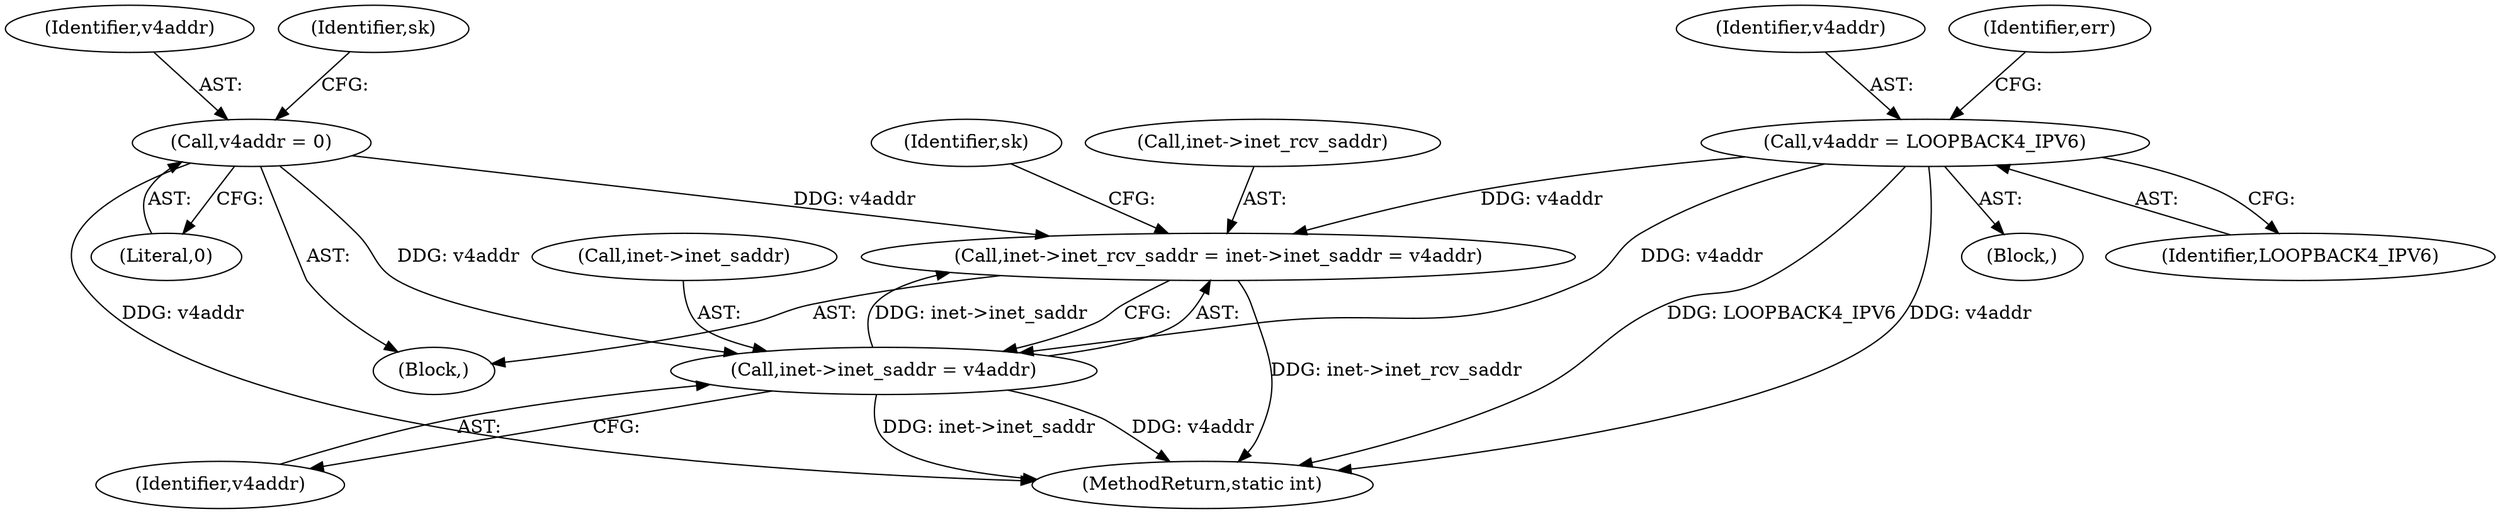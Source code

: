 digraph "0_linux_32c231164b762dddefa13af5a0101032c70b50ef_0@pointer" {
"1000296" [label="(Call,inet->inet_rcv_saddr = inet->inet_saddr = v4addr)"];
"1000300" [label="(Call,inet->inet_saddr = v4addr)"];
"1000133" [label="(Call,v4addr = 0)"];
"1000276" [label="(Call,v4addr = LOOPBACK4_IPV6)"];
"1000276" [label="(Call,v4addr = LOOPBACK4_IPV6)"];
"1000304" [label="(Identifier,v4addr)"];
"1000110" [label="(Block,)"];
"1000134" [label="(Identifier,v4addr)"];
"1000297" [label="(Call,inet->inet_rcv_saddr)"];
"1000300" [label="(Call,inet->inet_saddr = v4addr)"];
"1000359" [label="(MethodReturn,static int)"];
"1000135" [label="(Literal,0)"];
"1000277" [label="(Identifier,v4addr)"];
"1000227" [label="(Block,)"];
"1000280" [label="(Identifier,err)"];
"1000141" [label="(Identifier,sk)"];
"1000301" [label="(Call,inet->inet_saddr)"];
"1000307" [label="(Identifier,sk)"];
"1000296" [label="(Call,inet->inet_rcv_saddr = inet->inet_saddr = v4addr)"];
"1000278" [label="(Identifier,LOOPBACK4_IPV6)"];
"1000133" [label="(Call,v4addr = 0)"];
"1000296" -> "1000110"  [label="AST: "];
"1000296" -> "1000300"  [label="CFG: "];
"1000297" -> "1000296"  [label="AST: "];
"1000300" -> "1000296"  [label="AST: "];
"1000307" -> "1000296"  [label="CFG: "];
"1000296" -> "1000359"  [label="DDG: inet->inet_rcv_saddr"];
"1000300" -> "1000296"  [label="DDG: inet->inet_saddr"];
"1000133" -> "1000296"  [label="DDG: v4addr"];
"1000276" -> "1000296"  [label="DDG: v4addr"];
"1000300" -> "1000304"  [label="CFG: "];
"1000301" -> "1000300"  [label="AST: "];
"1000304" -> "1000300"  [label="AST: "];
"1000300" -> "1000359"  [label="DDG: v4addr"];
"1000300" -> "1000359"  [label="DDG: inet->inet_saddr"];
"1000133" -> "1000300"  [label="DDG: v4addr"];
"1000276" -> "1000300"  [label="DDG: v4addr"];
"1000133" -> "1000110"  [label="AST: "];
"1000133" -> "1000135"  [label="CFG: "];
"1000134" -> "1000133"  [label="AST: "];
"1000135" -> "1000133"  [label="AST: "];
"1000141" -> "1000133"  [label="CFG: "];
"1000133" -> "1000359"  [label="DDG: v4addr"];
"1000276" -> "1000227"  [label="AST: "];
"1000276" -> "1000278"  [label="CFG: "];
"1000277" -> "1000276"  [label="AST: "];
"1000278" -> "1000276"  [label="AST: "];
"1000280" -> "1000276"  [label="CFG: "];
"1000276" -> "1000359"  [label="DDG: LOOPBACK4_IPV6"];
"1000276" -> "1000359"  [label="DDG: v4addr"];
}
